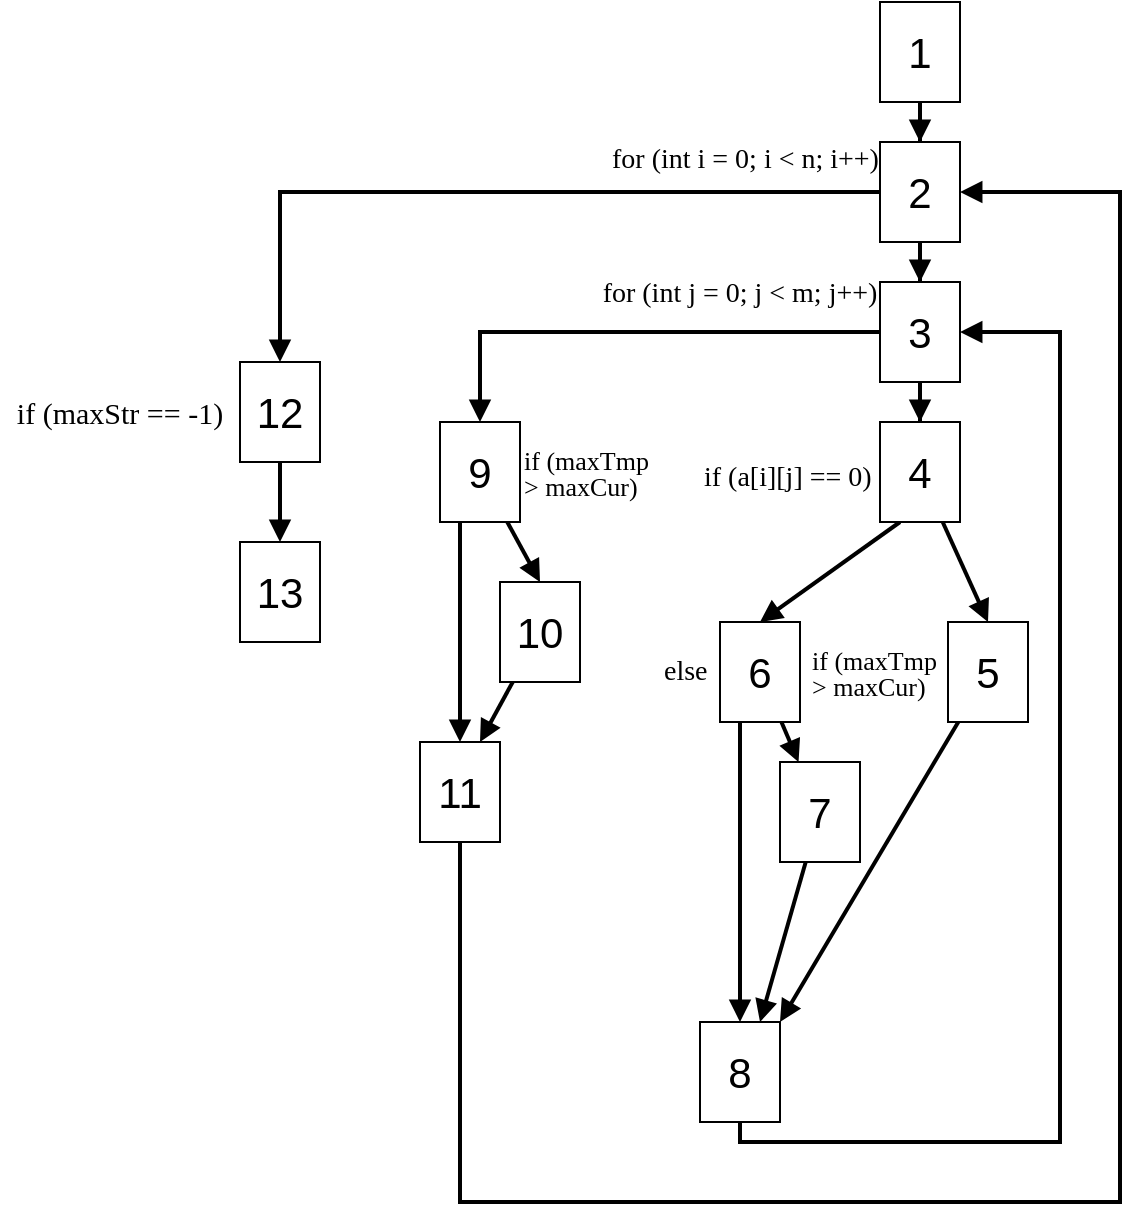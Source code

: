 <mxfile version="24.7.17">
  <diagram id="C5RBs43oDa-KdzZeNtuy" name="Page-1">
    <mxGraphModel dx="472" dy="820" grid="1" gridSize="10" guides="1" tooltips="1" connect="1" arrows="1" fold="1" page="1" pageScale="1" pageWidth="827" pageHeight="1169" math="0" shadow="0">
      <root>
        <mxCell id="WIyWlLk6GJQsqaUBKTNV-0" />
        <mxCell id="WIyWlLk6GJQsqaUBKTNV-1" parent="WIyWlLk6GJQsqaUBKTNV-0" />
        <mxCell id="nvSW7DvPkZsd8tb8HoBI-5" value="" style="edgeStyle=orthogonalEdgeStyle;rounded=0;orthogonalLoop=1;jettySize=auto;html=1;endArrow=block;endFill=1;strokeWidth=2;" parent="WIyWlLk6GJQsqaUBKTNV-1" source="nvSW7DvPkZsd8tb8HoBI-0" target="nvSW7DvPkZsd8tb8HoBI-1" edge="1">
          <mxGeometry relative="1" as="geometry" />
        </mxCell>
        <mxCell id="nvSW7DvPkZsd8tb8HoBI-0" value="&lt;font style=&quot;font-size: 21px;&quot;&gt;1&lt;/font&gt;" style="rounded=0;whiteSpace=wrap;html=1;" parent="WIyWlLk6GJQsqaUBKTNV-1" vertex="1">
          <mxGeometry x="640" y="80" width="40" height="50" as="geometry" />
        </mxCell>
        <mxCell id="nvSW7DvPkZsd8tb8HoBI-8" value="" style="edgeStyle=orthogonalEdgeStyle;shape=connector;rounded=0;orthogonalLoop=1;jettySize=auto;html=1;strokeColor=default;strokeWidth=2;align=center;verticalAlign=middle;fontFamily=Helvetica;fontSize=11;fontColor=default;labelBackgroundColor=default;endArrow=block;endFill=1;" parent="WIyWlLk6GJQsqaUBKTNV-1" source="nvSW7DvPkZsd8tb8HoBI-1" target="nvSW7DvPkZsd8tb8HoBI-3" edge="1">
          <mxGeometry relative="1" as="geometry" />
        </mxCell>
        <mxCell id="nvSW7DvPkZsd8tb8HoBI-42" style="edgeStyle=orthogonalEdgeStyle;shape=connector;rounded=0;orthogonalLoop=1;jettySize=auto;html=1;entryX=0.5;entryY=0;entryDx=0;entryDy=0;strokeColor=default;strokeWidth=2;align=center;verticalAlign=middle;fontFamily=Helvetica;fontSize=11;fontColor=default;labelBackgroundColor=default;endArrow=block;endFill=1;" parent="WIyWlLk6GJQsqaUBKTNV-1" source="nvSW7DvPkZsd8tb8HoBI-1" target="nvSW7DvPkZsd8tb8HoBI-40" edge="1">
          <mxGeometry relative="1" as="geometry" />
        </mxCell>
        <mxCell id="nvSW7DvPkZsd8tb8HoBI-1" value="&lt;font style=&quot;font-size: 21px;&quot;&gt;2&lt;/font&gt;" style="rounded=0;whiteSpace=wrap;html=1;" parent="WIyWlLk6GJQsqaUBKTNV-1" vertex="1">
          <mxGeometry x="640" y="150" width="40" height="50" as="geometry" />
        </mxCell>
        <mxCell id="nvSW7DvPkZsd8tb8HoBI-9" value="" style="edgeStyle=orthogonalEdgeStyle;shape=connector;rounded=0;orthogonalLoop=1;jettySize=auto;html=1;strokeColor=default;strokeWidth=2;align=center;verticalAlign=middle;fontFamily=Helvetica;fontSize=11;fontColor=default;labelBackgroundColor=default;endArrow=block;endFill=1;" parent="WIyWlLk6GJQsqaUBKTNV-1" source="nvSW7DvPkZsd8tb8HoBI-3" target="nvSW7DvPkZsd8tb8HoBI-4" edge="1">
          <mxGeometry relative="1" as="geometry" />
        </mxCell>
        <mxCell id="nvSW7DvPkZsd8tb8HoBI-38" style="edgeStyle=orthogonalEdgeStyle;shape=connector;rounded=0;orthogonalLoop=1;jettySize=auto;html=1;entryX=0.5;entryY=0;entryDx=0;entryDy=0;strokeColor=default;strokeWidth=2;align=center;verticalAlign=middle;fontFamily=Helvetica;fontSize=11;fontColor=default;labelBackgroundColor=default;endArrow=block;endFill=1;" parent="WIyWlLk6GJQsqaUBKTNV-1" source="nvSW7DvPkZsd8tb8HoBI-3" target="nvSW7DvPkZsd8tb8HoBI-17" edge="1">
          <mxGeometry relative="1" as="geometry" />
        </mxCell>
        <mxCell id="nvSW7DvPkZsd8tb8HoBI-3" value="&lt;span style=&quot;font-size: 21px;&quot;&gt;3&lt;/span&gt;" style="rounded=0;whiteSpace=wrap;html=1;" parent="WIyWlLk6GJQsqaUBKTNV-1" vertex="1">
          <mxGeometry x="640" y="220" width="40" height="50" as="geometry" />
        </mxCell>
        <mxCell id="nvSW7DvPkZsd8tb8HoBI-12" style="shape=connector;rounded=0;orthogonalLoop=1;jettySize=auto;html=1;entryX=0.5;entryY=0;entryDx=0;entryDy=0;strokeColor=default;strokeWidth=2;align=center;verticalAlign=middle;fontFamily=Helvetica;fontSize=11;fontColor=default;labelBackgroundColor=default;endArrow=block;endFill=1;" parent="WIyWlLk6GJQsqaUBKTNV-1" source="nvSW7DvPkZsd8tb8HoBI-4" target="nvSW7DvPkZsd8tb8HoBI-10" edge="1">
          <mxGeometry relative="1" as="geometry" />
        </mxCell>
        <mxCell id="nvSW7DvPkZsd8tb8HoBI-13" style="shape=connector;rounded=0;orthogonalLoop=1;jettySize=auto;html=1;entryX=0.5;entryY=0;entryDx=0;entryDy=0;strokeColor=default;strokeWidth=2;align=center;verticalAlign=middle;fontFamily=Helvetica;fontSize=11;fontColor=default;labelBackgroundColor=default;endArrow=block;endFill=1;exitX=0.25;exitY=1;exitDx=0;exitDy=0;" parent="WIyWlLk6GJQsqaUBKTNV-1" source="nvSW7DvPkZsd8tb8HoBI-4" target="nvSW7DvPkZsd8tb8HoBI-11" edge="1">
          <mxGeometry relative="1" as="geometry" />
        </mxCell>
        <mxCell id="nvSW7DvPkZsd8tb8HoBI-4" value="&lt;span style=&quot;font-size: 21px;&quot;&gt;4&lt;/span&gt;" style="rounded=0;whiteSpace=wrap;html=1;" parent="WIyWlLk6GJQsqaUBKTNV-1" vertex="1">
          <mxGeometry x="640" y="290" width="40" height="50" as="geometry" />
        </mxCell>
        <mxCell id="nvSW7DvPkZsd8tb8HoBI-26" style="shape=connector;rounded=0;orthogonalLoop=1;jettySize=auto;html=1;entryX=1;entryY=0;entryDx=0;entryDy=0;strokeColor=default;strokeWidth=2;align=center;verticalAlign=middle;fontFamily=Helvetica;fontSize=11;fontColor=default;labelBackgroundColor=default;endArrow=block;endFill=1;" parent="WIyWlLk6GJQsqaUBKTNV-1" source="nvSW7DvPkZsd8tb8HoBI-10" target="nvSW7DvPkZsd8tb8HoBI-16" edge="1">
          <mxGeometry relative="1" as="geometry" />
        </mxCell>
        <mxCell id="nvSW7DvPkZsd8tb8HoBI-10" value="&lt;span style=&quot;font-size: 21px;&quot;&gt;5&lt;/span&gt;" style="rounded=0;whiteSpace=wrap;html=1;" parent="WIyWlLk6GJQsqaUBKTNV-1" vertex="1">
          <mxGeometry x="674" y="390" width="40" height="50" as="geometry" />
        </mxCell>
        <mxCell id="nvSW7DvPkZsd8tb8HoBI-15" value="" style="shape=connector;rounded=0;orthogonalLoop=1;jettySize=auto;html=1;strokeColor=default;strokeWidth=2;align=center;verticalAlign=middle;fontFamily=Helvetica;fontSize=11;fontColor=default;labelBackgroundColor=default;endArrow=block;endFill=1;" parent="WIyWlLk6GJQsqaUBKTNV-1" source="nvSW7DvPkZsd8tb8HoBI-11" target="nvSW7DvPkZsd8tb8HoBI-14" edge="1">
          <mxGeometry relative="1" as="geometry" />
        </mxCell>
        <mxCell id="nvSW7DvPkZsd8tb8HoBI-19" style="shape=connector;rounded=0;orthogonalLoop=1;jettySize=auto;html=1;entryX=0.5;entryY=0;entryDx=0;entryDy=0;strokeColor=default;strokeWidth=2;align=center;verticalAlign=middle;fontFamily=Helvetica;fontSize=11;fontColor=default;labelBackgroundColor=default;endArrow=block;endFill=1;exitX=0.25;exitY=1;exitDx=0;exitDy=0;" parent="WIyWlLk6GJQsqaUBKTNV-1" source="nvSW7DvPkZsd8tb8HoBI-11" target="nvSW7DvPkZsd8tb8HoBI-16" edge="1">
          <mxGeometry relative="1" as="geometry" />
        </mxCell>
        <mxCell id="nvSW7DvPkZsd8tb8HoBI-11" value="&lt;span style=&quot;font-size: 21px;&quot;&gt;6&lt;/span&gt;" style="rounded=0;whiteSpace=wrap;html=1;" parent="WIyWlLk6GJQsqaUBKTNV-1" vertex="1">
          <mxGeometry x="560" y="390" width="40" height="50" as="geometry" />
        </mxCell>
        <mxCell id="nvSW7DvPkZsd8tb8HoBI-20" style="shape=connector;rounded=0;orthogonalLoop=1;jettySize=auto;html=1;entryX=0.75;entryY=0;entryDx=0;entryDy=0;strokeColor=default;strokeWidth=2;align=center;verticalAlign=middle;fontFamily=Helvetica;fontSize=11;fontColor=default;labelBackgroundColor=default;endArrow=block;endFill=1;" parent="WIyWlLk6GJQsqaUBKTNV-1" source="nvSW7DvPkZsd8tb8HoBI-14" target="nvSW7DvPkZsd8tb8HoBI-16" edge="1">
          <mxGeometry relative="1" as="geometry" />
        </mxCell>
        <mxCell id="nvSW7DvPkZsd8tb8HoBI-14" value="&lt;span style=&quot;font-size: 21px;&quot;&gt;7&lt;/span&gt;" style="rounded=0;whiteSpace=wrap;html=1;" parent="WIyWlLk6GJQsqaUBKTNV-1" vertex="1">
          <mxGeometry x="590" y="460" width="40" height="50" as="geometry" />
        </mxCell>
        <mxCell id="nvSW7DvPkZsd8tb8HoBI-27" style="edgeStyle=orthogonalEdgeStyle;shape=connector;rounded=0;orthogonalLoop=1;jettySize=auto;html=1;entryX=1;entryY=0.5;entryDx=0;entryDy=0;strokeColor=default;strokeWidth=2;align=center;verticalAlign=middle;fontFamily=Helvetica;fontSize=11;fontColor=default;labelBackgroundColor=default;endArrow=block;endFill=1;" parent="WIyWlLk6GJQsqaUBKTNV-1" source="nvSW7DvPkZsd8tb8HoBI-16" target="nvSW7DvPkZsd8tb8HoBI-3" edge="1">
          <mxGeometry relative="1" as="geometry">
            <Array as="points">
              <mxPoint x="570" y="650" />
              <mxPoint x="730" y="650" />
              <mxPoint x="730" y="245" />
            </Array>
          </mxGeometry>
        </mxCell>
        <mxCell id="nvSW7DvPkZsd8tb8HoBI-16" value="&lt;span style=&quot;font-size: 21px;&quot;&gt;8&lt;/span&gt;" style="rounded=0;whiteSpace=wrap;html=1;" parent="WIyWlLk6GJQsqaUBKTNV-1" vertex="1">
          <mxGeometry x="550" y="590" width="40" height="50" as="geometry" />
        </mxCell>
        <mxCell id="nvSW7DvPkZsd8tb8HoBI-31" style="shape=connector;rounded=0;orthogonalLoop=1;jettySize=auto;html=1;entryX=0.5;entryY=0;entryDx=0;entryDy=0;strokeColor=default;strokeWidth=2;align=center;verticalAlign=middle;fontFamily=Helvetica;fontSize=11;fontColor=default;labelBackgroundColor=default;endArrow=block;endFill=1;" parent="WIyWlLk6GJQsqaUBKTNV-1" source="nvSW7DvPkZsd8tb8HoBI-17" target="nvSW7DvPkZsd8tb8HoBI-28" edge="1">
          <mxGeometry relative="1" as="geometry" />
        </mxCell>
        <mxCell id="nvSW7DvPkZsd8tb8HoBI-32" value="" style="shape=connector;rounded=0;orthogonalLoop=1;jettySize=auto;html=1;strokeColor=default;strokeWidth=2;align=center;verticalAlign=middle;fontFamily=Helvetica;fontSize=11;fontColor=default;labelBackgroundColor=default;endArrow=block;endFill=1;exitX=0.25;exitY=1;exitDx=0;exitDy=0;" parent="WIyWlLk6GJQsqaUBKTNV-1" source="nvSW7DvPkZsd8tb8HoBI-17" target="nvSW7DvPkZsd8tb8HoBI-29" edge="1">
          <mxGeometry relative="1" as="geometry" />
        </mxCell>
        <mxCell id="nvSW7DvPkZsd8tb8HoBI-17" value="&lt;span style=&quot;font-size: 21px;&quot;&gt;9&lt;/span&gt;" style="rounded=0;whiteSpace=wrap;html=1;" parent="WIyWlLk6GJQsqaUBKTNV-1" vertex="1">
          <mxGeometry x="420" y="290" width="40" height="50" as="geometry" />
        </mxCell>
        <mxCell id="nvSW7DvPkZsd8tb8HoBI-33" style="shape=connector;rounded=0;orthogonalLoop=1;jettySize=auto;html=1;entryX=0.75;entryY=0;entryDx=0;entryDy=0;strokeColor=default;strokeWidth=2;align=center;verticalAlign=middle;fontFamily=Helvetica;fontSize=11;fontColor=default;labelBackgroundColor=default;endArrow=block;endFill=1;" parent="WIyWlLk6GJQsqaUBKTNV-1" source="nvSW7DvPkZsd8tb8HoBI-28" target="nvSW7DvPkZsd8tb8HoBI-29" edge="1">
          <mxGeometry relative="1" as="geometry" />
        </mxCell>
        <mxCell id="nvSW7DvPkZsd8tb8HoBI-28" value="&lt;span style=&quot;font-size: 21px;&quot;&gt;10&lt;/span&gt;" style="rounded=0;whiteSpace=wrap;html=1;" parent="WIyWlLk6GJQsqaUBKTNV-1" vertex="1">
          <mxGeometry x="450" y="370" width="40" height="50" as="geometry" />
        </mxCell>
        <mxCell id="nvSW7DvPkZsd8tb8HoBI-29" value="&lt;span style=&quot;font-size: 21px;&quot;&gt;11&lt;/span&gt;" style="rounded=0;whiteSpace=wrap;html=1;" parent="WIyWlLk6GJQsqaUBKTNV-1" vertex="1">
          <mxGeometry x="410" y="450" width="40" height="50" as="geometry" />
        </mxCell>
        <mxCell id="nvSW7DvPkZsd8tb8HoBI-39" style="edgeStyle=orthogonalEdgeStyle;shape=connector;rounded=0;orthogonalLoop=1;jettySize=auto;html=1;entryX=1;entryY=0.5;entryDx=0;entryDy=0;strokeColor=default;strokeWidth=2;align=center;verticalAlign=middle;fontFamily=Helvetica;fontSize=11;fontColor=default;labelBackgroundColor=default;endArrow=block;endFill=1;exitX=0.5;exitY=1;exitDx=0;exitDy=0;" parent="WIyWlLk6GJQsqaUBKTNV-1" source="nvSW7DvPkZsd8tb8HoBI-29" target="nvSW7DvPkZsd8tb8HoBI-1" edge="1">
          <mxGeometry relative="1" as="geometry">
            <Array as="points">
              <mxPoint x="430" y="680" />
              <mxPoint x="760" y="680" />
              <mxPoint x="760" y="175" />
            </Array>
            <mxPoint x="420" y="665" as="sourcePoint" />
          </mxGeometry>
        </mxCell>
        <mxCell id="nvSW7DvPkZsd8tb8HoBI-45" style="shape=connector;rounded=0;orthogonalLoop=1;jettySize=auto;html=1;entryX=0.5;entryY=0;entryDx=0;entryDy=0;strokeColor=default;strokeWidth=2;align=center;verticalAlign=middle;fontFamily=Helvetica;fontSize=11;fontColor=default;labelBackgroundColor=default;endArrow=block;endFill=1;" parent="WIyWlLk6GJQsqaUBKTNV-1" source="nvSW7DvPkZsd8tb8HoBI-40" target="nvSW7DvPkZsd8tb8HoBI-41" edge="1">
          <mxGeometry relative="1" as="geometry" />
        </mxCell>
        <mxCell id="nvSW7DvPkZsd8tb8HoBI-40" value="&lt;span style=&quot;font-size: 21px;&quot;&gt;12&lt;/span&gt;" style="rounded=0;whiteSpace=wrap;html=1;" parent="WIyWlLk6GJQsqaUBKTNV-1" vertex="1">
          <mxGeometry x="320" y="260" width="40" height="50" as="geometry" />
        </mxCell>
        <mxCell id="nvSW7DvPkZsd8tb8HoBI-41" value="&lt;span style=&quot;font-size: 21px;&quot;&gt;13&lt;/span&gt;" style="rounded=0;whiteSpace=wrap;html=1;" parent="WIyWlLk6GJQsqaUBKTNV-1" vertex="1">
          <mxGeometry x="320" y="350" width="40" height="50" as="geometry" />
        </mxCell>
        <mxCell id="nvSW7DvPkZsd8tb8HoBI-47" value="&lt;div style=&quot;&quot;&gt;&lt;p style=&quot;&quot;&gt;&lt;font style=&quot;font-size: 15px;&quot; face=&quot;Times New Roman&quot;&gt;if (maxStr == -1)&lt;/font&gt;&lt;/p&gt;&lt;/div&gt;" style="text;html=1;align=center;verticalAlign=middle;whiteSpace=wrap;rounded=0;fontFamily=Helvetica;fontSize=11;fontColor=default;labelBackgroundColor=default;" parent="WIyWlLk6GJQsqaUBKTNV-1" vertex="1">
          <mxGeometry x="200" y="270" width="120" height="30" as="geometry" />
        </mxCell>
        <mxCell id="nvSW7DvPkZsd8tb8HoBI-48" value="&lt;div style=&quot;line-height: 0%;&quot;&gt;&lt;pre style=&quot;line-height: 0%;&quot;&gt;&lt;span style=&quot;background-color: rgb(255, 255, 255); font-size: 14px;&quot;&gt;&lt;font style=&quot;font-size: 14px;&quot; face=&quot;Times New Roman&quot;&gt;for (int i = 0; i &amp;lt; n; i++)&lt;/font&gt;&lt;/span&gt;&lt;/pre&gt;&lt;/div&gt;" style="text;whiteSpace=wrap;html=1;fontFamily=Helvetica;fontSize=11;fontColor=default;labelBackgroundColor=default;fillColor=none;" parent="WIyWlLk6GJQsqaUBKTNV-1" vertex="1">
          <mxGeometry x="504" y="140" width="210" height="50" as="geometry" />
        </mxCell>
        <mxCell id="nvSW7DvPkZsd8tb8HoBI-50" value="&lt;div style=&quot;&quot;&gt;&lt;pre style=&quot;font-size: 14px; line-height: 0%;&quot;&gt;&lt;font style=&quot;font-size: 14px; background-color: rgb(255, 255, 255);&quot; face=&quot;Times New Roman&quot;&gt;for (int j = 0; j &amp;lt; m; j++)&lt;/font&gt;&lt;/pre&gt;&lt;/div&gt;" style="text;html=1;align=center;verticalAlign=middle;whiteSpace=wrap;rounded=0;fontFamily=Helvetica;fontSize=11;fontColor=default;labelBackgroundColor=default;" parent="WIyWlLk6GJQsqaUBKTNV-1" vertex="1">
          <mxGeometry x="485" y="210" width="170" height="30" as="geometry" />
        </mxCell>
        <mxCell id="nvSW7DvPkZsd8tb8HoBI-51" value="&lt;div style=&quot;&quot;&gt;&lt;pre style=&quot;line-height: 0%;&quot;&gt;&lt;font style=&quot;font-size: 14px;&quot; face=&quot;Times New Roman&quot;&gt;if (a[i][j] == 0)&lt;/font&gt;&lt;/pre&gt;&lt;/div&gt;" style="text;whiteSpace=wrap;html=1;fontFamily=Helvetica;fontSize=11;fontColor=default;labelBackgroundColor=default;" parent="WIyWlLk6GJQsqaUBKTNV-1" vertex="1">
          <mxGeometry x="550" y="300" width="90" height="30" as="geometry" />
        </mxCell>
        <mxCell id="nvSW7DvPkZsd8tb8HoBI-52" value="&lt;font face=&quot;Times New Roman&quot;&gt;&lt;span style=&quot;font-size: 14px;&quot;&gt;else&lt;/span&gt;&lt;/font&gt;" style="text;whiteSpace=wrap;html=1;fontFamily=Helvetica;fontSize=11;fontColor=default;labelBackgroundColor=default;" parent="WIyWlLk6GJQsqaUBKTNV-1" vertex="1">
          <mxGeometry x="530" y="400" width="40" height="30" as="geometry" />
        </mxCell>
        <mxCell id="nvSW7DvPkZsd8tb8HoBI-53" value="&lt;div style=&quot;&quot;&gt;&lt;pre style=&quot;line-height: 0%; font-size: 13px;&quot;&gt;&lt;div style=&quot;&quot;&gt;&lt;pre style=&quot;&quot;&gt;&lt;font style=&quot;font-size: 13px;&quot; face=&quot;Times New Roman&quot;&gt;if (maxTmp &lt;/font&gt;&lt;/pre&gt;&lt;pre style=&quot;&quot;&gt;&lt;font style=&quot;font-size: 13px;&quot; face=&quot;Times New Roman&quot;&gt;&amp;gt; maxCur)&lt;/font&gt;&lt;/pre&gt;&lt;/div&gt;&lt;/pre&gt;&lt;/div&gt;" style="text;whiteSpace=wrap;html=1;fontFamily=Helvetica;fontSize=11;fontColor=default;labelBackgroundColor=default;" parent="WIyWlLk6GJQsqaUBKTNV-1" vertex="1">
          <mxGeometry x="604" y="390" width="70" height="40" as="geometry" />
        </mxCell>
        <mxCell id="nvSW7DvPkZsd8tb8HoBI-57" value="&lt;div style=&quot;&quot;&gt;&lt;pre style=&quot;line-height: 0%; font-size: 13px;&quot;&gt;&lt;div style=&quot;&quot;&gt;&lt;pre style=&quot;&quot;&gt;&lt;font style=&quot;font-size: 13px;&quot; face=&quot;Times New Roman&quot;&gt;if (maxTmp &lt;/font&gt;&lt;/pre&gt;&lt;pre style=&quot;&quot;&gt;&lt;font style=&quot;font-size: 13px;&quot; face=&quot;Times New Roman&quot;&gt;&amp;gt; maxCur)&lt;/font&gt;&lt;/pre&gt;&lt;/div&gt;&lt;/pre&gt;&lt;/div&gt;" style="text;whiteSpace=wrap;html=1;fontFamily=Helvetica;fontSize=11;fontColor=default;labelBackgroundColor=default;" parent="WIyWlLk6GJQsqaUBKTNV-1" vertex="1">
          <mxGeometry x="460" y="290" width="70" height="40" as="geometry" />
        </mxCell>
      </root>
    </mxGraphModel>
  </diagram>
</mxfile>
